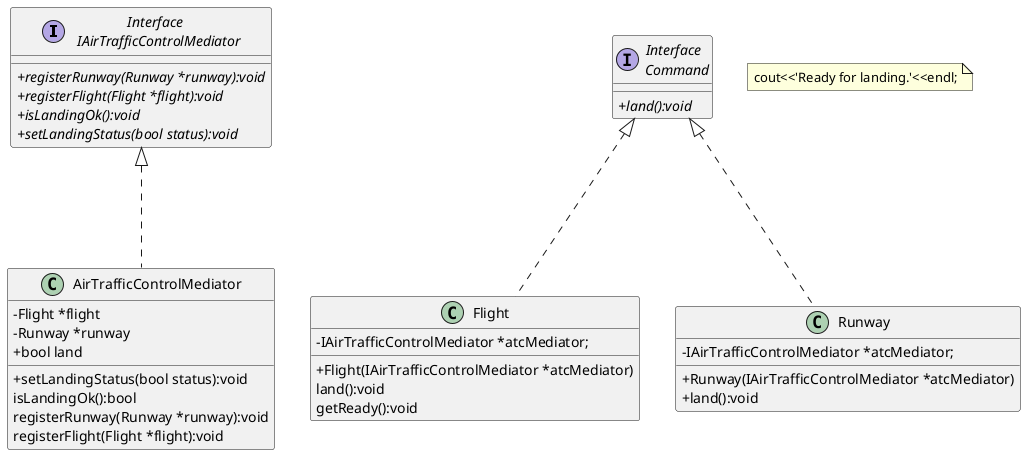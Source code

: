 @startuml
skinparam classAttributeIconSize 0


interface "Interface \n IAirTrafficControlMediator" as IAirTrafficControlMediator
{
+{abstract} registerRunway(Runway *runway):void
+{abstract} registerFlight(Flight *flight):void
+{abstract} isLandingOk():void
+{abstract} setLandingStatus(bool status):void
}




class AirTrafficControlMediator
{
    -Flight *flight
    -Runway *runway
    +bool land
    +setLandingStatus(bool status):void
    isLandingOk():bool
    registerRunway(Runway *runway):void
    registerFlight(Flight *flight):void
}

interface "Interface \n Command" as Command
{
    +{abstract}land():void
}



class Flight 
{
    -IAirTrafficControlMediator *atcMediator;
    +Flight(IAirTrafficControlMediator *atcMediator)
    land():void
    getReady():void
}




note "cout<<'Ready for landing.'<<endl;" as n2


class Runway
{
    -IAirTrafficControlMediator *atcMediator;
    +Runway(IAirTrafficControlMediator *atcMediator)
    +land():void 

}


Runway -up..|> Command
Flight -up..|> Command
AirTrafficControlMediator -up..|> IAirTrafficControlMediator
@enduml
